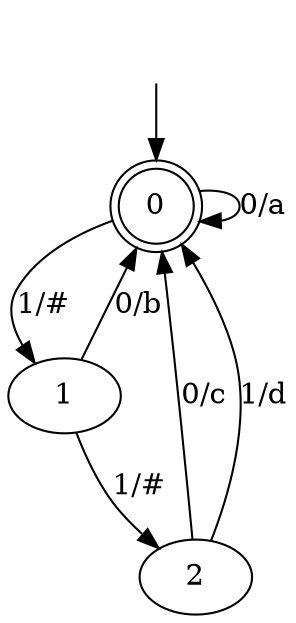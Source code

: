 digraph G {
	"" [shape=none]
	0 [shape=doublecircle]
	"" ->0
	0 -> 0[label="0/a"];
	0 -> 1[label="1/#"];
	1 -> 0[label="0/b"];
	1 -> 2[label="1/#"];
	2 -> 0[label="0/c"];
	2 -> 0[label="1/d"];
}